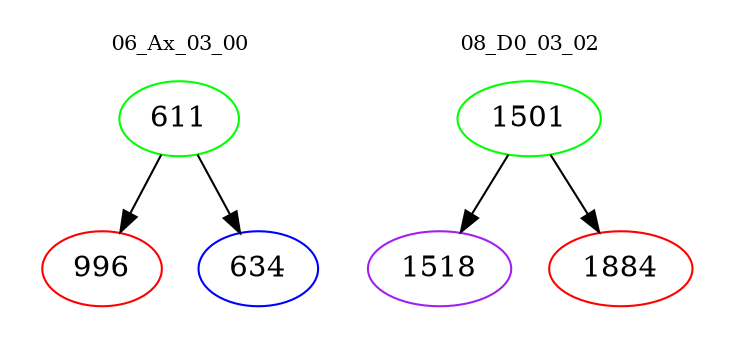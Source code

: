digraph{
subgraph cluster_0 {
color = white
label = "06_Ax_03_00";
fontsize=10;
T0_611 [label="611", color="green"]
T0_611 -> T0_996 [color="black"]
T0_996 [label="996", color="red"]
T0_611 -> T0_634 [color="black"]
T0_634 [label="634", color="blue"]
}
subgraph cluster_1 {
color = white
label = "08_D0_03_02";
fontsize=10;
T1_1501 [label="1501", color="green"]
T1_1501 -> T1_1518 [color="black"]
T1_1518 [label="1518", color="purple"]
T1_1501 -> T1_1884 [color="black"]
T1_1884 [label="1884", color="red"]
}
}
